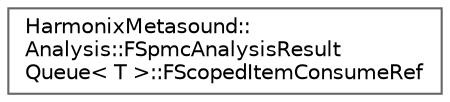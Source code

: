 digraph "Graphical Class Hierarchy"
{
 // INTERACTIVE_SVG=YES
 // LATEX_PDF_SIZE
  bgcolor="transparent";
  edge [fontname=Helvetica,fontsize=10,labelfontname=Helvetica,labelfontsize=10];
  node [fontname=Helvetica,fontsize=10,shape=box,height=0.2,width=0.4];
  rankdir="LR";
  Node0 [id="Node000000",label="HarmonixMetasound::\lAnalysis::FSpmcAnalysisResult\lQueue\< T \>::FScopedItemConsumeRef",height=0.2,width=0.4,color="grey40", fillcolor="white", style="filled",URL="$de/d5b/classHarmonixMetasound_1_1Analysis_1_1FSpmcAnalysisResultQueue_1_1FScopedItemConsumeRef.html",tooltip=" "];
}
